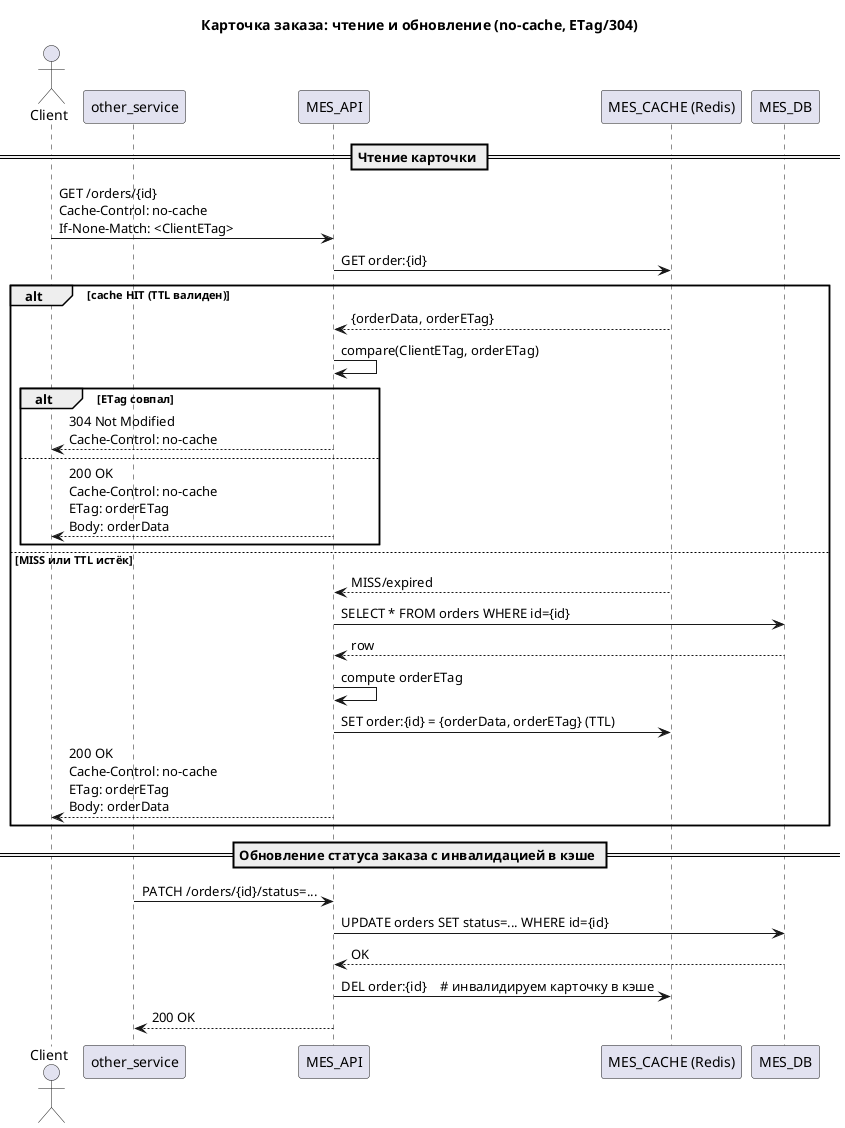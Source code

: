 @startuml
title Карточка заказа: чтение и обновление (no-cache, ETag/304)

actor Client
participant other_service as other_service
participant "MES_API" as API
participant "MES_CACHE (Redis)" as Cache
participant "MES_DB" as DB

== Чтение карточки ==
Client -> API: GET /orders/{id}\nCache-Control: no-cache\nIf-None-Match: <ClientETag>
API -> Cache: GET order:{id}
alt cache HIT (TTL валиден)
  Cache --> API: {orderData, orderETag}
  API -> API: compare(ClientETag, orderETag)
  alt ETag совпал
    API --> Client: 304 Not Modified\nCache-Control: no-cache
  else
    API --> Client: 200 OK\nCache-Control: no-cache\nETag: orderETag\nBody: orderData
  end
else MISS или TTL истёк
  Cache --> API: MISS/expired
  API -> DB: SELECT * FROM orders WHERE id={id}
  DB --> API: row
  API -> API: compute orderETag
  API -> Cache: SET order:{id} = {orderData, orderETag} (TTL)
  API --> Client: 200 OK\nCache-Control: no-cache\nETag: orderETag\nBody: orderData
end

== Обновление статуса заказа с инвалидацией в кэше ==
other_service -> API: PATCH /orders/{id}/status=...
API -> DB: UPDATE orders SET status=... WHERE id={id}
DB --> API: OK
API -> Cache: DEL order:{id}    # инвалидируем карточку в кэше
API --> other_service: 200 OK
@enduml